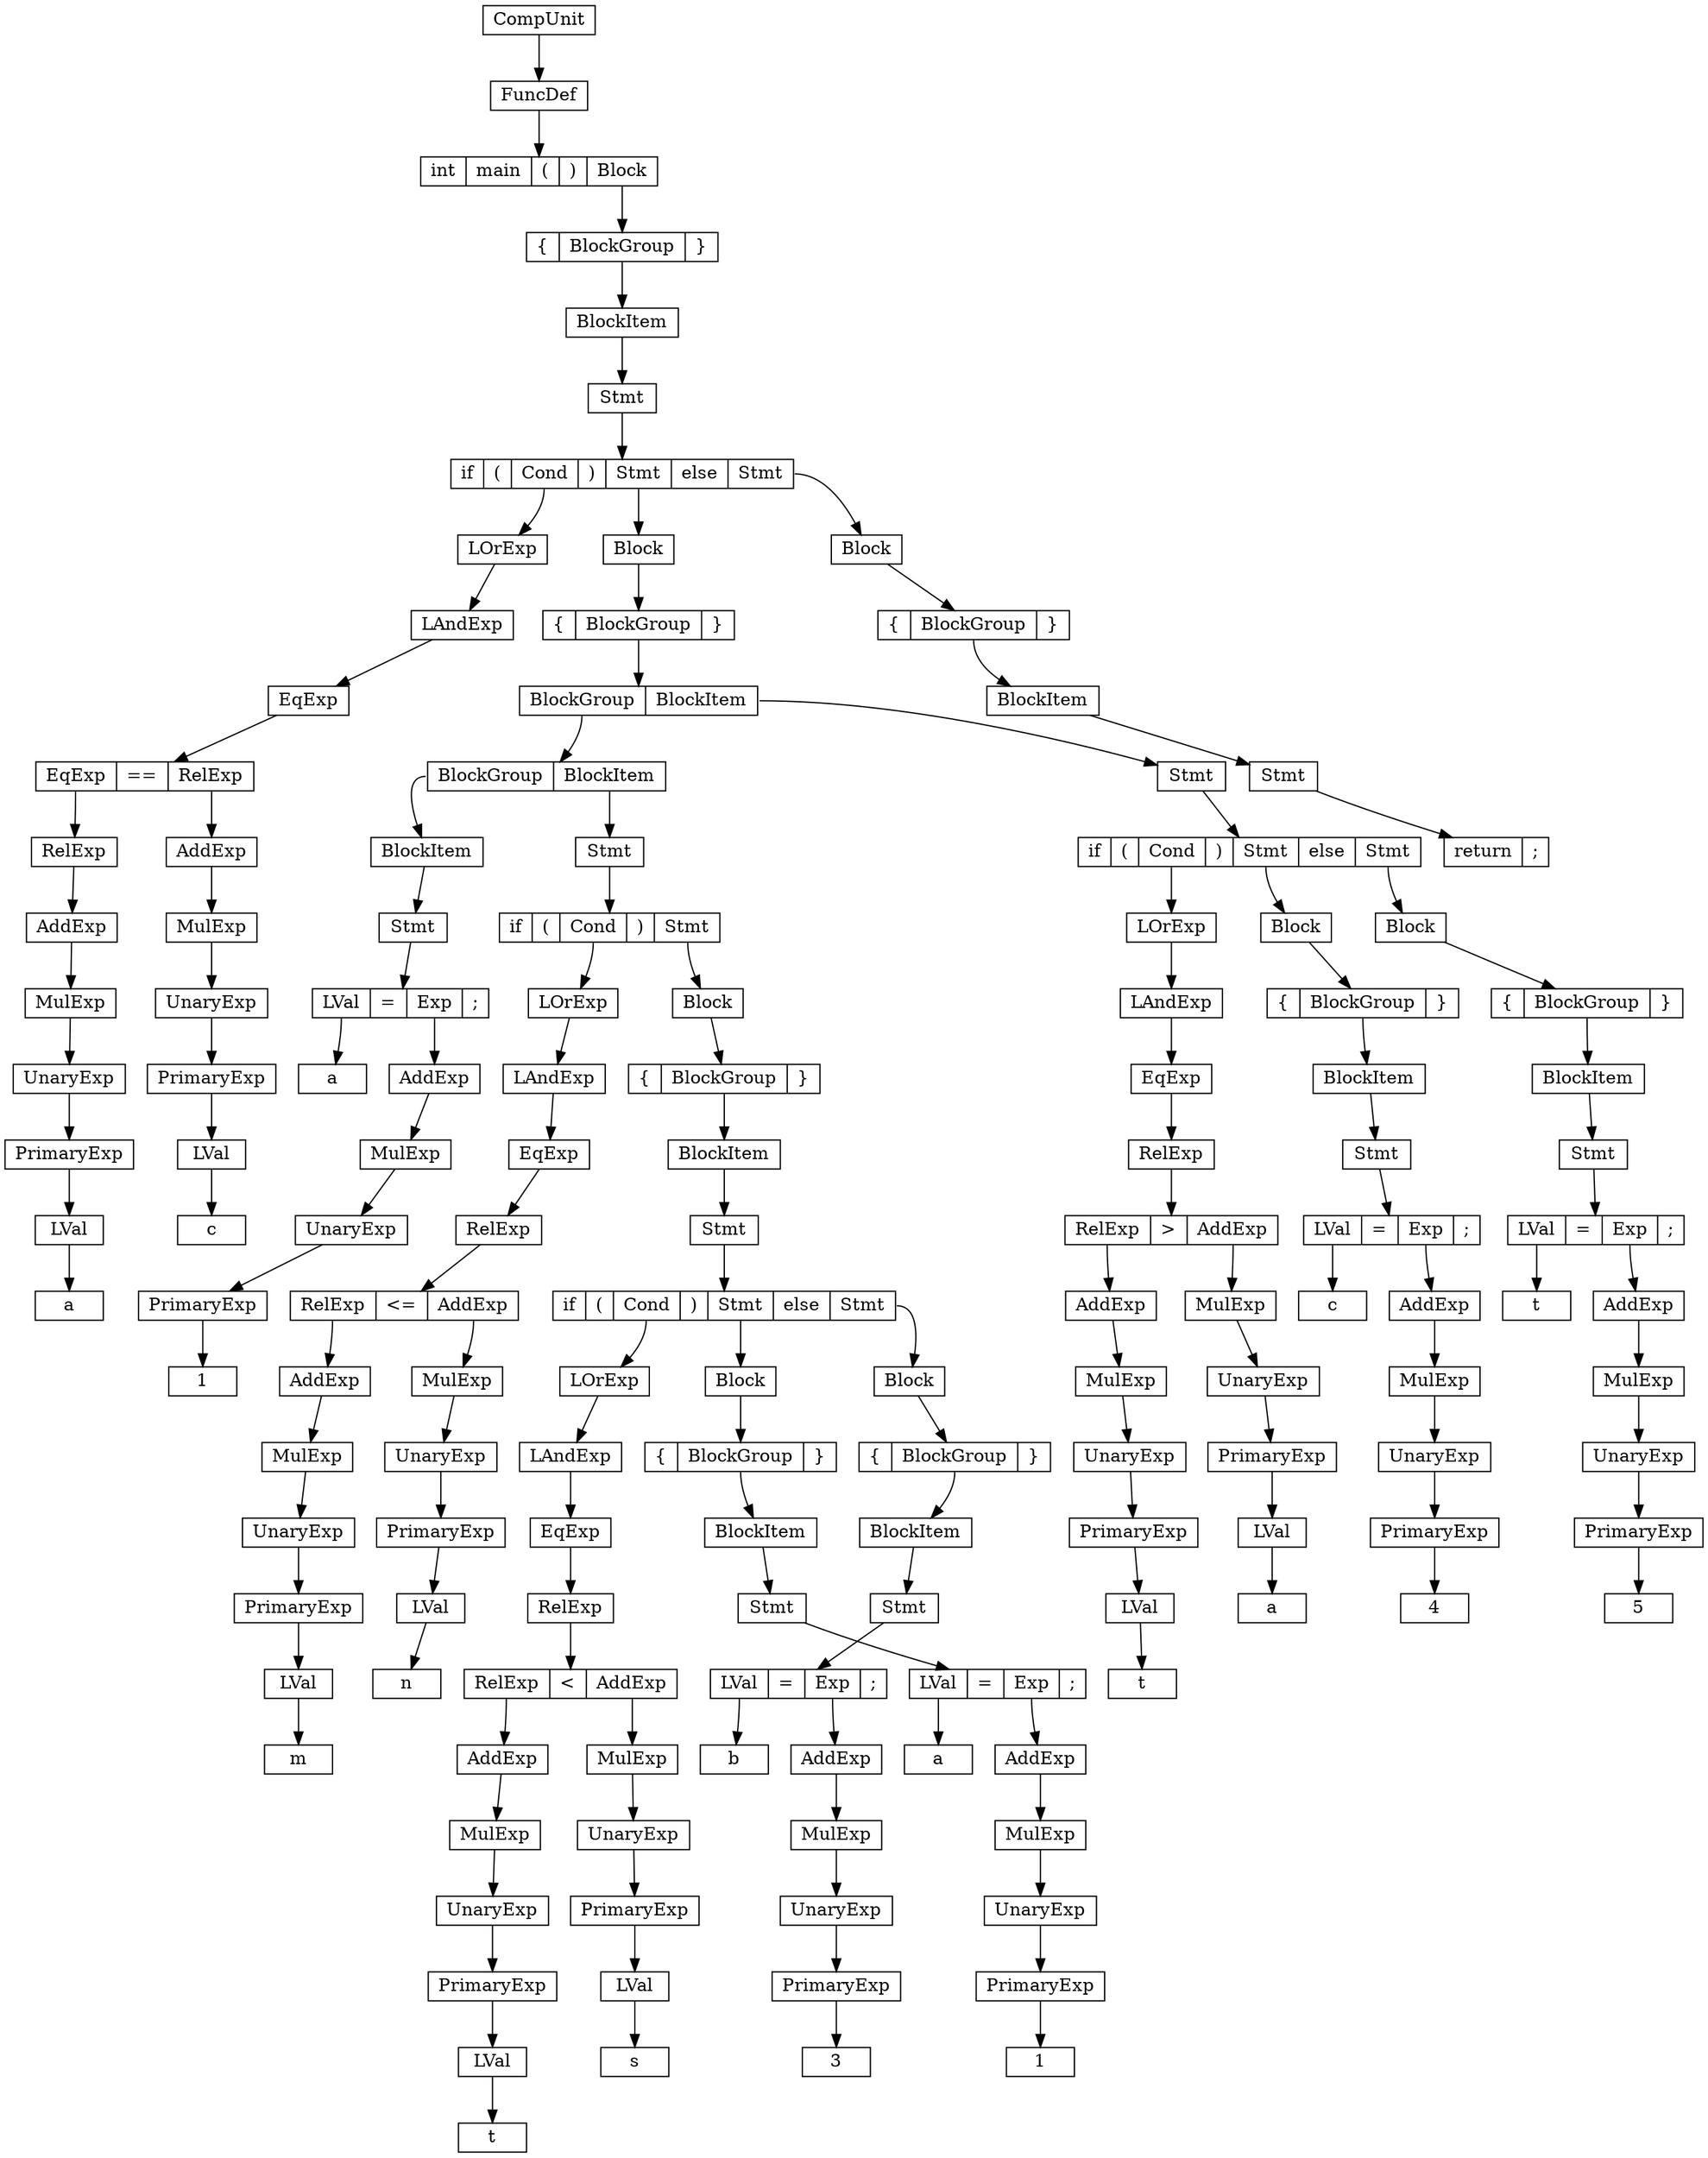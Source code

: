 digraph " "{node [shape = record,height=.1]node0[label="<f0> CompUnit"]node1[label = "<f0> FuncDef"];
"node0":f0->"node1";
node2[label = "<f0> int|<f1> main|<f2> \(|<f3> \)|<f4> Block"];
"node1":f0->"node2";
node3[label = "<f0> \{|<f1> BlockGroup|<f2> \}"];
"node2":f4->"node3";
node5[label = "<f0> BlockItem"];
"node3":f1->"node5";
node6[label = "<f0> Stmt"];
"node5":f0->"node6";
node7[label = "<f0> if|<f1> \(|<f2> Cond|<f3> \)|<f4> Stmt|<f5> else|<f6> Stmt"];
"node6":f0->"node7";
node8[label = "<f0> Block"];
"node7":f6->"node8";
node9[label = "<f0> \{|<f1> BlockGroup|<f2> \}"];
"node8":f0->"node9";
node11[label = "<f0> BlockItem"];
"node9":f1->"node11";
node12[label = "<f0> Stmt"];
"node11":f0->"node12";
node13[label = "<f0> return|<f1> \;"];
"node12":f0->"node13";
node18[label = "<f0> Block"];
"node7":f4->"node18";
node19[label = "<f0> \{|<f1> BlockGroup|<f2> \}"];
"node18":f0->"node19";
node21[label = "<f0> BlockGroup|<f1> BlockItem"];
"node19":f1->"node21";
node22[label = "<f0> Stmt"];
"node21":f1->"node22";
node23[label = "<f0> if|<f1> \(|<f2> Cond|<f3> \)|<f4> Stmt|<f5> else|<f6> Stmt"];
"node22":f0->"node23";
node24[label = "<f0> Block"];
"node23":f6->"node24";
node25[label = "<f0> \{|<f1> BlockGroup|<f2> \}"];
"node24":f0->"node25";
node27[label = "<f0> BlockItem"];
"node25":f1->"node27";
node28[label = "<f0> Stmt"];
"node27":f0->"node28";
node29[label = "<f0> LVal|<f1> \=|<f2> Exp|<f3> \;"];
"node28":f0->"node29";
node31[label = "<f0> AddExp"];
"node29":f2->"node31";
node32[label = "<f0> MulExp"];
"node31":f0->"node32";
node33[label = "<f0> UnaryExp"];
"node32":f0->"node33";
node34[label = "<f0> PrimaryExp"];
"node33":f0->"node34";
node35[label = "<f0> 5"];
"node34":f0->"node35";
node38[label = "<f0> t"];
"node29":f0->"node38";
node42[label = "<f0> Block"];
"node23":f4->"node42";
node43[label = "<f0> \{|<f1> BlockGroup|<f2> \}"];
"node42":f0->"node43";
node45[label = "<f0> BlockItem"];
"node43":f1->"node45";
node46[label = "<f0> Stmt"];
"node45":f0->"node46";
node47[label = "<f0> LVal|<f1> \=|<f2> Exp|<f3> \;"];
"node46":f0->"node47";
node49[label = "<f0> AddExp"];
"node47":f2->"node49";
node50[label = "<f0> MulExp"];
"node49":f0->"node50";
node51[label = "<f0> UnaryExp"];
"node50":f0->"node51";
node52[label = "<f0> PrimaryExp"];
"node51":f0->"node52";
node53[label = "<f0> 4"];
"node52":f0->"node53";
node56[label = "<f0> c"];
"node47":f0->"node56";
node60[label = "<f0> LOrExp"];
"node23":f2->"node60";
node61[label = "<f0> LAndExp"];
"node60":f0->"node61";
node62[label = "<f0> EqExp"];
"node61":f0->"node62";
node63[label = "<f0> RelExp"];
"node62":f0->"node63";
node64[label = "<f0> RelExp|<f1> \>|<f2> AddExp"];
"node63":f0->"node64";
node65[label = "<f0> MulExp"];
"node64":f2->"node65";
node66[label = "<f0> UnaryExp"];
"node65":f0->"node66";
node67[label = "<f0> PrimaryExp"];
"node66":f0->"node67";
node68[label = "<f0> LVal"];
"node67":f0->"node68";
node69[label = "<f0> a"];
"node68":f0->"node69";
node72[label = "<f0> AddExp"];
"node64":f0->"node72";
node73[label = "<f0> MulExp"];
"node72":f0->"node73";
node74[label = "<f0> UnaryExp"];
"node73":f0->"node74";
node75[label = "<f0> PrimaryExp"];
"node74":f0->"node75";
node76[label = "<f0> LVal"];
"node75":f0->"node76";
node77[label = "<f0> t"];
"node76":f0->"node77";
node81[label = "<f0> BlockGroup|<f1> BlockItem"];
"node21":f0->"node81";
node82[label = "<f0> Stmt"];
"node81":f1->"node82";
node83[label = "<f0> if|<f1> \(|<f2> Cond|<f3> \)|<f4> Stmt"];
"node82":f0->"node83";
node84[label = "<f0> Block"];
"node83":f4->"node84";
node85[label = "<f0> \{|<f1> BlockGroup|<f2> \}"];
"node84":f0->"node85";
node87[label = "<f0> BlockItem"];
"node85":f1->"node87";
node88[label = "<f0> Stmt"];
"node87":f0->"node88";
node89[label = "<f0> if|<f1> \(|<f2> Cond|<f3> \)|<f4> Stmt|<f5> else|<f6> Stmt"];
"node88":f0->"node89";
node90[label = "<f0> Block"];
"node89":f6->"node90";
node91[label = "<f0> \{|<f1> BlockGroup|<f2> \}"];
"node90":f0->"node91";
node93[label = "<f0> BlockItem"];
"node91":f1->"node93";
node94[label = "<f0> Stmt"];
"node93":f0->"node94";
node95[label = "<f0> LVal|<f1> \=|<f2> Exp|<f3> \;"];
"node94":f0->"node95";
node97[label = "<f0> AddExp"];
"node95":f2->"node97";
node98[label = "<f0> MulExp"];
"node97":f0->"node98";
node99[label = "<f0> UnaryExp"];
"node98":f0->"node99";
node100[label = "<f0> PrimaryExp"];
"node99":f0->"node100";
node101[label = "<f0> 3"];
"node100":f0->"node101";
node104[label = "<f0> b"];
"node95":f0->"node104";
node108[label = "<f0> Block"];
"node89":f4->"node108";
node109[label = "<f0> \{|<f1> BlockGroup|<f2> \}"];
"node108":f0->"node109";
node111[label = "<f0> BlockItem"];
"node109":f1->"node111";
node112[label = "<f0> Stmt"];
"node111":f0->"node112";
node113[label = "<f0> LVal|<f1> \=|<f2> Exp|<f3> \;"];
"node112":f0->"node113";
node115[label = "<f0> AddExp"];
"node113":f2->"node115";
node116[label = "<f0> MulExp"];
"node115":f0->"node116";
node117[label = "<f0> UnaryExp"];
"node116":f0->"node117";
node118[label = "<f0> PrimaryExp"];
"node117":f0->"node118";
node119[label = "<f0> 1"];
"node118":f0->"node119";
node122[label = "<f0> a"];
"node113":f0->"node122";
node126[label = "<f0> LOrExp"];
"node89":f2->"node126";
node127[label = "<f0> LAndExp"];
"node126":f0->"node127";
node128[label = "<f0> EqExp"];
"node127":f0->"node128";
node129[label = "<f0> RelExp"];
"node128":f0->"node129";
node130[label = "<f0> RelExp|<f1> \<|<f2> AddExp"];
"node129":f0->"node130";
node131[label = "<f0> MulExp"];
"node130":f2->"node131";
node132[label = "<f0> UnaryExp"];
"node131":f0->"node132";
node133[label = "<f0> PrimaryExp"];
"node132":f0->"node133";
node134[label = "<f0> LVal"];
"node133":f0->"node134";
node135[label = "<f0> s"];
"node134":f0->"node135";
node138[label = "<f0> AddExp"];
"node130":f0->"node138";
node139[label = "<f0> MulExp"];
"node138":f0->"node139";
node140[label = "<f0> UnaryExp"];
"node139":f0->"node140";
node141[label = "<f0> PrimaryExp"];
"node140":f0->"node141";
node142[label = "<f0> LVal"];
"node141":f0->"node142";
node143[label = "<f0> t"];
"node142":f0->"node143";
node149[label = "<f0> LOrExp"];
"node83":f2->"node149";
node150[label = "<f0> LAndExp"];
"node149":f0->"node150";
node151[label = "<f0> EqExp"];
"node150":f0->"node151";
node152[label = "<f0> RelExp"];
"node151":f0->"node152";
node153[label = "<f0> RelExp|<f1> \<=|<f2> AddExp"];
"node152":f0->"node153";
node154[label = "<f0> MulExp"];
"node153":f2->"node154";
node155[label = "<f0> UnaryExp"];
"node154":f0->"node155";
node156[label = "<f0> PrimaryExp"];
"node155":f0->"node156";
node157[label = "<f0> LVal"];
"node156":f0->"node157";
node158[label = "<f0> n"];
"node157":f0->"node158";
node161[label = "<f0> AddExp"];
"node153":f0->"node161";
node162[label = "<f0> MulExp"];
"node161":f0->"node162";
node163[label = "<f0> UnaryExp"];
"node162":f0->"node163";
node164[label = "<f0> PrimaryExp"];
"node163":f0->"node164";
node165[label = "<f0> LVal"];
"node164":f0->"node165";
node166[label = "<f0> m"];
"node165":f0->"node166";
node170[label = "<f0> BlockItem"];
"node81":f0->"node170";
node171[label = "<f0> Stmt"];
"node170":f0->"node171";
node172[label = "<f0> LVal|<f1> \=|<f2> Exp|<f3> \;"];
"node171":f0->"node172";
node174[label = "<f0> AddExp"];
"node172":f2->"node174";
node175[label = "<f0> MulExp"];
"node174":f0->"node175";
node176[label = "<f0> UnaryExp"];
"node175":f0->"node176";
node177[label = "<f0> PrimaryExp"];
"node176":f0->"node177";
node178[label = "<f0> 1"];
"node177":f0->"node178";
node181[label = "<f0> a"];
"node172":f0->"node181";
node185[label = "<f0> LOrExp"];
"node7":f2->"node185";
node186[label = "<f0> LAndExp"];
"node185":f0->"node186";
node187[label = "<f0> EqExp"];
"node186":f0->"node187";
node188[label = "<f0> EqExp|<f1> \==|<f2> RelExp"];
"node187":f0->"node188";
node189[label = "<f0> AddExp"];
"node188":f2->"node189";
node190[label = "<f0> MulExp"];
"node189":f0->"node190";
node191[label = "<f0> UnaryExp"];
"node190":f0->"node191";
node192[label = "<f0> PrimaryExp"];
"node191":f0->"node192";
node193[label = "<f0> LVal"];
"node192":f0->"node193";
node194[label = "<f0> c"];
"node193":f0->"node194";
node197[label = "<f0> RelExp"];
"node188":f0->"node197";
node198[label = "<f0> AddExp"];
"node197":f0->"node198";
node199[label = "<f0> MulExp"];
"node198":f0->"node199";
node200[label = "<f0> UnaryExp"];
"node199":f0->"node200";
node201[label = "<f0> PrimaryExp"];
"node200":f0->"node201";
node202[label = "<f0> LVal"];
"node201":f0->"node202";
node203[label = "<f0> a"];
"node202":f0->"node203";
}